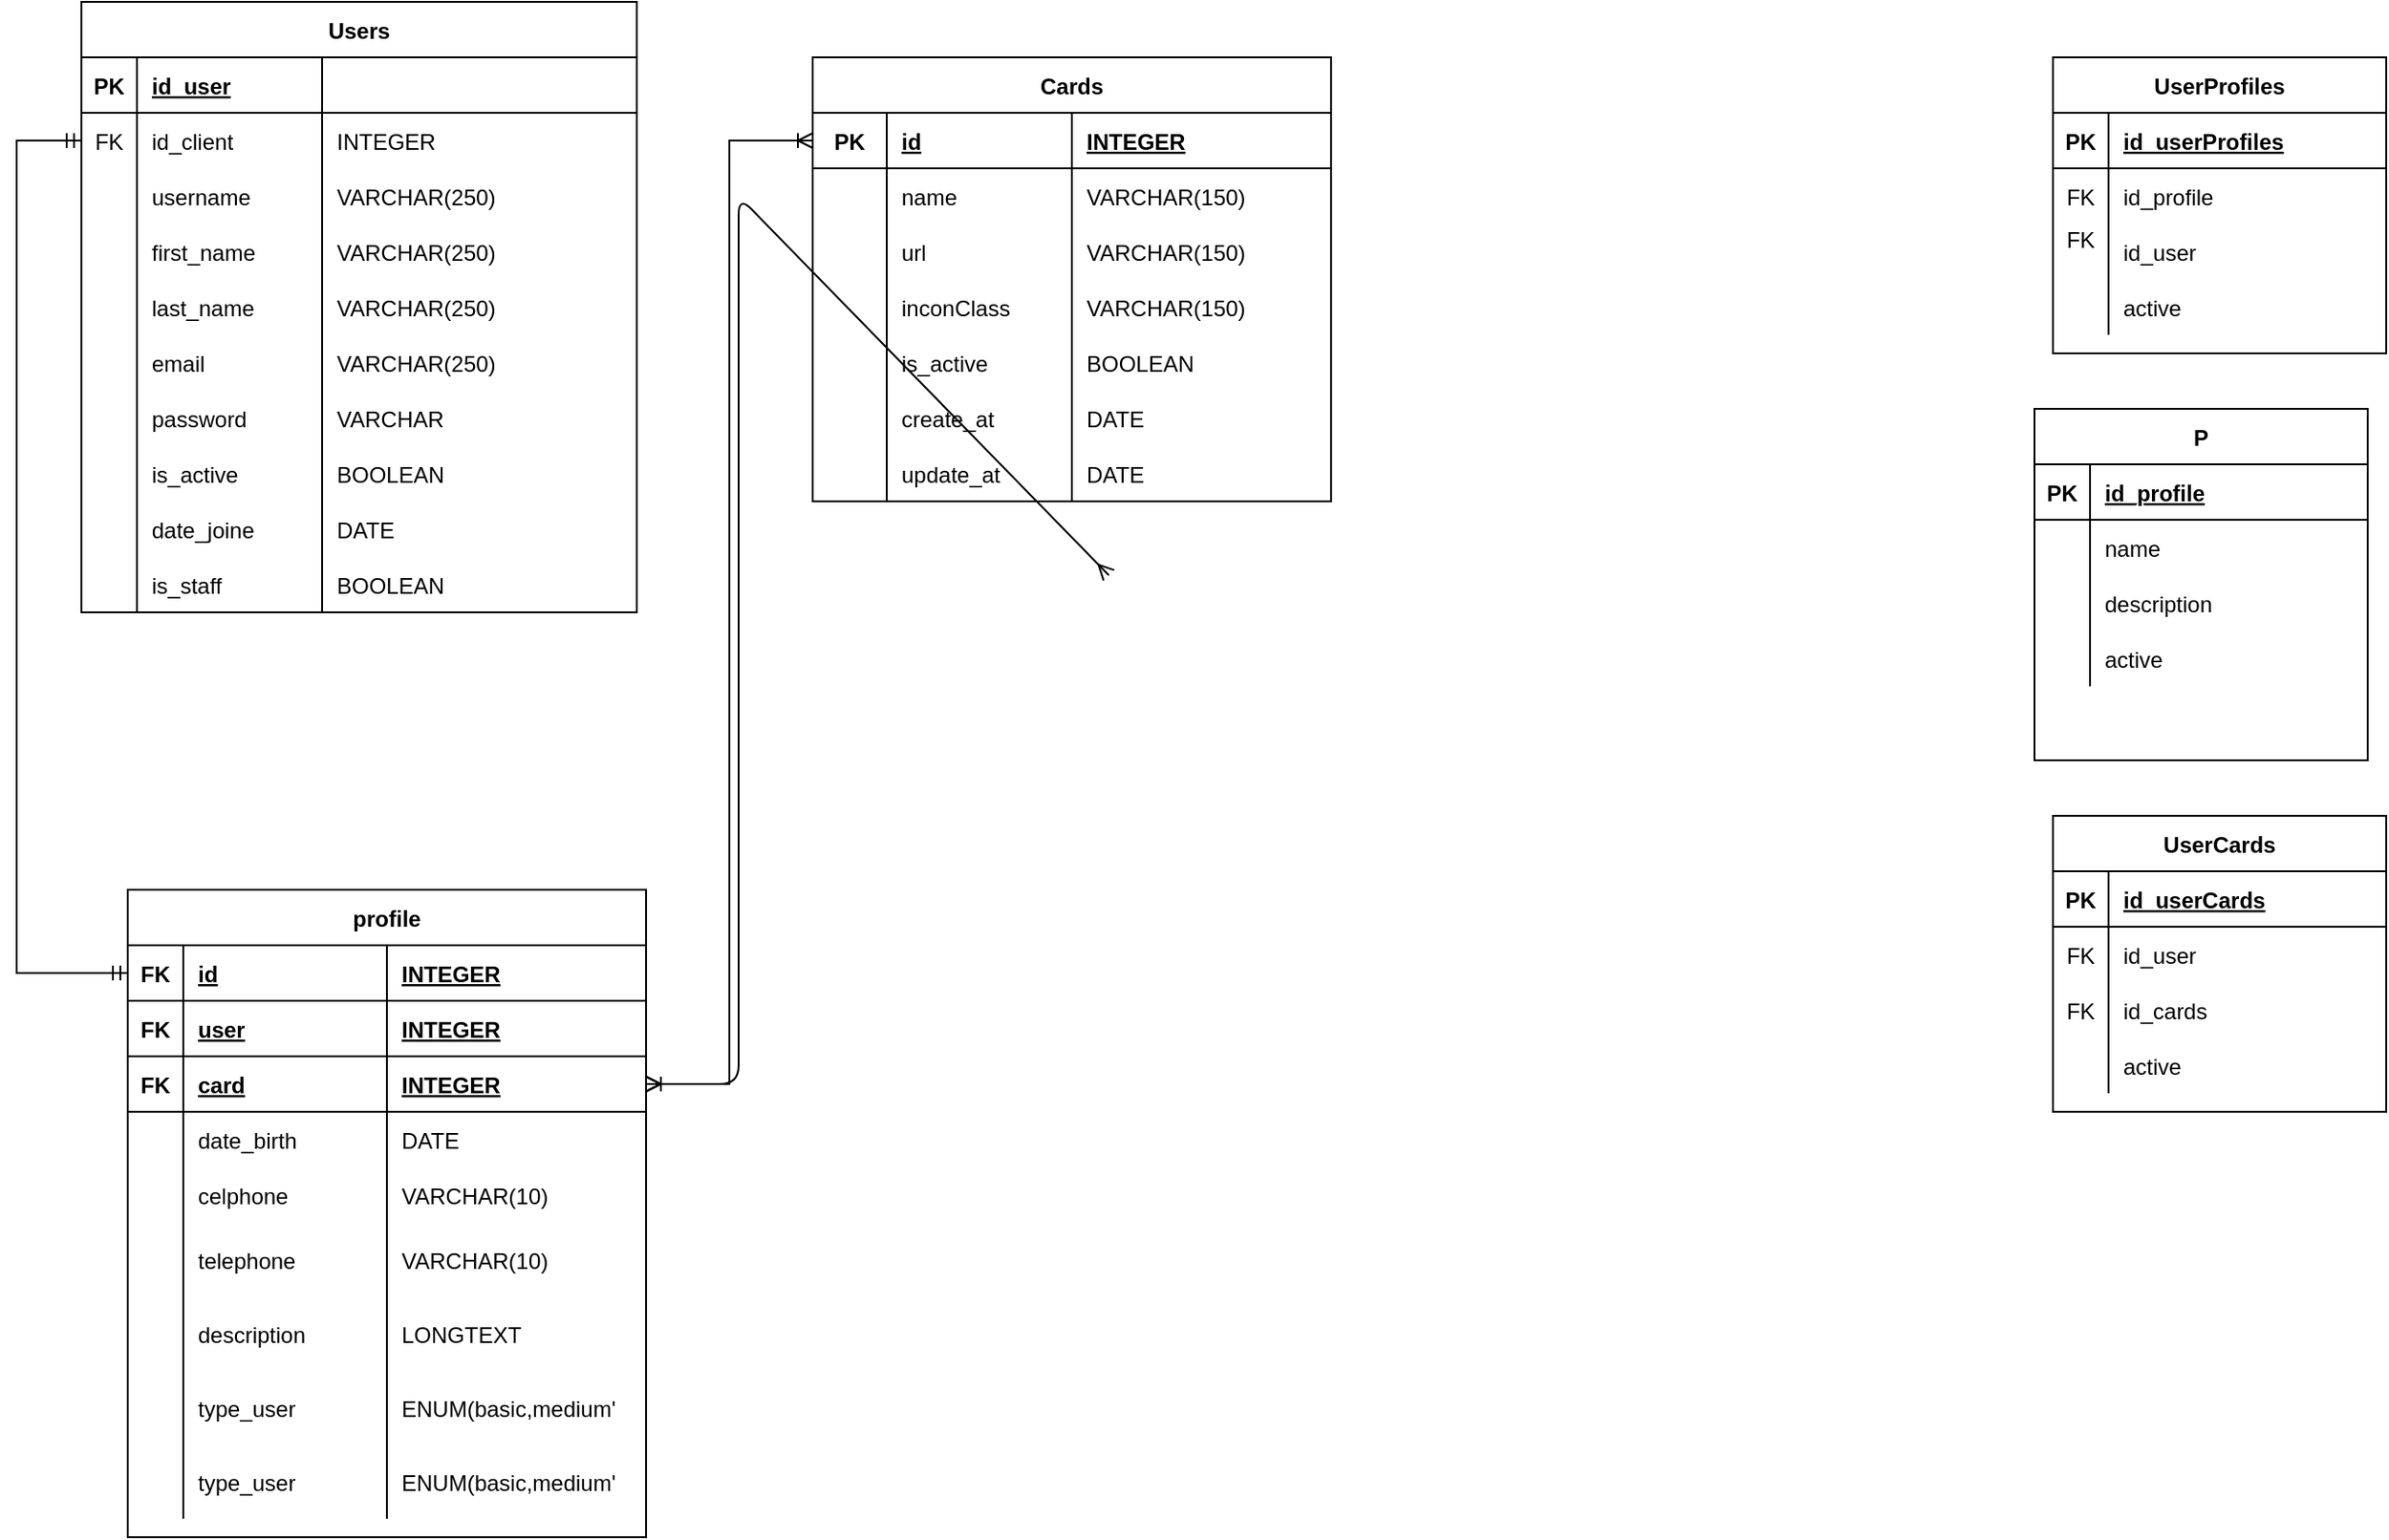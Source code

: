 <mxfile version="13.10.1" type="github">
  <diagram id="R2lEEEUBdFMjLlhIrx00" name="Page-1">
    <mxGraphModel dx="901" dy="584" grid="1" gridSize="10" guides="1" tooltips="1" connect="1" arrows="1" fold="1" page="1" pageScale="1" pageWidth="850" pageHeight="1100" math="0" shadow="0" extFonts="Permanent Marker^https://fonts.googleapis.com/css?family=Permanent+Marker">
      <root>
        <mxCell id="0" />
        <mxCell id="1" parent="0" />
        <mxCell id="mPvO8-B9MYTrUr54jOlE-1" value="Users" style="shape=table;startSize=30;container=1;collapsible=1;childLayout=tableLayout;fixedRows=1;rowLines=0;fontStyle=1;align=center;resizeLast=1;" parent="1" vertex="1">
          <mxGeometry x="105" y="80" width="300" height="330" as="geometry" />
        </mxCell>
        <mxCell id="mPvO8-B9MYTrUr54jOlE-2" value="" style="shape=partialRectangle;collapsible=0;dropTarget=0;pointerEvents=0;fillColor=none;top=0;left=0;bottom=1;right=0;points=[[0,0.5],[1,0.5]];portConstraint=eastwest;" parent="mPvO8-B9MYTrUr54jOlE-1" vertex="1">
          <mxGeometry y="30" width="300" height="30" as="geometry" />
        </mxCell>
        <mxCell id="mPvO8-B9MYTrUr54jOlE-3" value="PK" style="shape=partialRectangle;connectable=0;fillColor=none;top=0;left=0;bottom=0;right=0;fontStyle=1;overflow=hidden;" parent="mPvO8-B9MYTrUr54jOlE-2" vertex="1">
          <mxGeometry width="30" height="30" as="geometry" />
        </mxCell>
        <mxCell id="mPvO8-B9MYTrUr54jOlE-4" value="id_user" style="shape=partialRectangle;connectable=0;fillColor=none;top=0;left=0;bottom=0;right=0;align=left;spacingLeft=6;fontStyle=5;overflow=hidden;" parent="mPvO8-B9MYTrUr54jOlE-2" vertex="1">
          <mxGeometry x="30" width="100" height="30" as="geometry" />
        </mxCell>
        <mxCell id="VQfbgfH-gFWHh1KLiUKn-1" style="shape=partialRectangle;connectable=0;fillColor=none;top=0;left=0;bottom=0;right=0;align=left;spacingLeft=6;fontStyle=5;overflow=hidden;" vertex="1" parent="mPvO8-B9MYTrUr54jOlE-2">
          <mxGeometry x="130" width="170" height="30" as="geometry" />
        </mxCell>
        <mxCell id="mPvO8-B9MYTrUr54jOlE-11" value="" style="shape=partialRectangle;collapsible=0;dropTarget=0;pointerEvents=0;fillColor=none;top=0;left=0;bottom=0;right=0;points=[[0,0.5],[1,0.5]];portConstraint=eastwest;" parent="mPvO8-B9MYTrUr54jOlE-1" vertex="1">
          <mxGeometry y="60" width="300" height="30" as="geometry" />
        </mxCell>
        <mxCell id="mPvO8-B9MYTrUr54jOlE-12" value="FK" style="shape=partialRectangle;connectable=0;fillColor=none;top=0;left=0;bottom=0;right=0;editable=1;overflow=hidden;" parent="mPvO8-B9MYTrUr54jOlE-11" vertex="1">
          <mxGeometry width="30" height="30" as="geometry" />
        </mxCell>
        <mxCell id="mPvO8-B9MYTrUr54jOlE-13" value="id_client" style="shape=partialRectangle;connectable=0;fillColor=none;top=0;left=0;bottom=0;right=0;align=left;spacingLeft=6;overflow=hidden;" parent="mPvO8-B9MYTrUr54jOlE-11" vertex="1">
          <mxGeometry x="30" width="100" height="30" as="geometry" />
        </mxCell>
        <mxCell id="VQfbgfH-gFWHh1KLiUKn-2" value="INTEGER" style="shape=partialRectangle;connectable=0;fillColor=none;top=0;left=0;bottom=0;right=0;align=left;spacingLeft=6;overflow=hidden;" vertex="1" parent="mPvO8-B9MYTrUr54jOlE-11">
          <mxGeometry x="130" width="170" height="30" as="geometry" />
        </mxCell>
        <mxCell id="mPvO8-B9MYTrUr54jOlE-5" value="" style="shape=partialRectangle;collapsible=0;dropTarget=0;pointerEvents=0;fillColor=none;top=0;left=0;bottom=0;right=0;points=[[0,0.5],[1,0.5]];portConstraint=eastwest;" parent="mPvO8-B9MYTrUr54jOlE-1" vertex="1">
          <mxGeometry y="90" width="300" height="30" as="geometry" />
        </mxCell>
        <mxCell id="mPvO8-B9MYTrUr54jOlE-6" value="" style="shape=partialRectangle;connectable=0;fillColor=none;top=0;left=0;bottom=0;right=0;editable=1;overflow=hidden;" parent="mPvO8-B9MYTrUr54jOlE-5" vertex="1">
          <mxGeometry width="30" height="30" as="geometry" />
        </mxCell>
        <mxCell id="mPvO8-B9MYTrUr54jOlE-7" value="username" style="shape=partialRectangle;connectable=0;fillColor=none;top=0;left=0;bottom=0;right=0;align=left;spacingLeft=6;overflow=hidden;" parent="mPvO8-B9MYTrUr54jOlE-5" vertex="1">
          <mxGeometry x="30" width="100" height="30" as="geometry" />
        </mxCell>
        <mxCell id="VQfbgfH-gFWHh1KLiUKn-3" value="VARCHAR(250)" style="shape=partialRectangle;connectable=0;fillColor=none;top=0;left=0;bottom=0;right=0;align=left;spacingLeft=6;overflow=hidden;" vertex="1" parent="mPvO8-B9MYTrUr54jOlE-5">
          <mxGeometry x="130" width="170" height="30" as="geometry" />
        </mxCell>
        <mxCell id="mPvO8-B9MYTrUr54jOlE-31" value="" style="shape=partialRectangle;collapsible=0;dropTarget=0;pointerEvents=0;fillColor=none;top=0;left=0;bottom=0;right=0;points=[[0,0.5],[1,0.5]];portConstraint=eastwest;" parent="mPvO8-B9MYTrUr54jOlE-1" vertex="1">
          <mxGeometry y="120" width="300" height="30" as="geometry" />
        </mxCell>
        <mxCell id="mPvO8-B9MYTrUr54jOlE-32" value="" style="shape=partialRectangle;connectable=0;fillColor=none;top=0;left=0;bottom=0;right=0;editable=1;overflow=hidden;" parent="mPvO8-B9MYTrUr54jOlE-31" vertex="1">
          <mxGeometry width="30" height="30" as="geometry" />
        </mxCell>
        <mxCell id="mPvO8-B9MYTrUr54jOlE-33" value="first_name" style="shape=partialRectangle;connectable=0;fillColor=none;top=0;left=0;bottom=0;right=0;align=left;spacingLeft=6;overflow=hidden;" parent="mPvO8-B9MYTrUr54jOlE-31" vertex="1">
          <mxGeometry x="30" width="100" height="30" as="geometry" />
        </mxCell>
        <mxCell id="VQfbgfH-gFWHh1KLiUKn-4" value="VARCHAR(250)" style="shape=partialRectangle;connectable=0;fillColor=none;top=0;left=0;bottom=0;right=0;align=left;spacingLeft=6;overflow=hidden;" vertex="1" parent="mPvO8-B9MYTrUr54jOlE-31">
          <mxGeometry x="130" width="170" height="30" as="geometry" />
        </mxCell>
        <mxCell id="mPvO8-B9MYTrUr54jOlE-34" value="" style="shape=partialRectangle;collapsible=0;dropTarget=0;pointerEvents=0;fillColor=none;top=0;left=0;bottom=0;right=0;points=[[0,0.5],[1,0.5]];portConstraint=eastwest;" parent="mPvO8-B9MYTrUr54jOlE-1" vertex="1">
          <mxGeometry y="150" width="300" height="30" as="geometry" />
        </mxCell>
        <mxCell id="mPvO8-B9MYTrUr54jOlE-35" value="" style="shape=partialRectangle;connectable=0;fillColor=none;top=0;left=0;bottom=0;right=0;editable=1;overflow=hidden;" parent="mPvO8-B9MYTrUr54jOlE-34" vertex="1">
          <mxGeometry width="30" height="30" as="geometry" />
        </mxCell>
        <mxCell id="mPvO8-B9MYTrUr54jOlE-36" value="last_name" style="shape=partialRectangle;connectable=0;fillColor=none;top=0;left=0;bottom=0;right=0;align=left;spacingLeft=6;overflow=hidden;" parent="mPvO8-B9MYTrUr54jOlE-34" vertex="1">
          <mxGeometry x="30" width="100" height="30" as="geometry" />
        </mxCell>
        <mxCell id="VQfbgfH-gFWHh1KLiUKn-5" value="VARCHAR(250)" style="shape=partialRectangle;connectable=0;fillColor=none;top=0;left=0;bottom=0;right=0;align=left;spacingLeft=6;overflow=hidden;" vertex="1" parent="mPvO8-B9MYTrUr54jOlE-34">
          <mxGeometry x="130" width="170" height="30" as="geometry" />
        </mxCell>
        <mxCell id="mPvO8-B9MYTrUr54jOlE-46" value="" style="shape=partialRectangle;collapsible=0;dropTarget=0;pointerEvents=0;fillColor=none;top=0;left=0;bottom=0;right=0;points=[[0,0.5],[1,0.5]];portConstraint=eastwest;" parent="mPvO8-B9MYTrUr54jOlE-1" vertex="1">
          <mxGeometry y="180" width="300" height="30" as="geometry" />
        </mxCell>
        <mxCell id="mPvO8-B9MYTrUr54jOlE-47" value="" style="shape=partialRectangle;connectable=0;fillColor=none;top=0;left=0;bottom=0;right=0;editable=1;overflow=hidden;" parent="mPvO8-B9MYTrUr54jOlE-46" vertex="1">
          <mxGeometry width="30" height="30" as="geometry" />
        </mxCell>
        <mxCell id="mPvO8-B9MYTrUr54jOlE-48" value="email" style="shape=partialRectangle;connectable=0;fillColor=none;top=0;left=0;bottom=0;right=0;align=left;spacingLeft=6;overflow=hidden;" parent="mPvO8-B9MYTrUr54jOlE-46" vertex="1">
          <mxGeometry x="30" width="100" height="30" as="geometry" />
        </mxCell>
        <mxCell id="VQfbgfH-gFWHh1KLiUKn-6" value="VARCHAR(250)" style="shape=partialRectangle;connectable=0;fillColor=none;top=0;left=0;bottom=0;right=0;align=left;spacingLeft=6;overflow=hidden;" vertex="1" parent="mPvO8-B9MYTrUr54jOlE-46">
          <mxGeometry x="130" width="170" height="30" as="geometry" />
        </mxCell>
        <mxCell id="mPvO8-B9MYTrUr54jOlE-8" value="" style="shape=partialRectangle;collapsible=0;dropTarget=0;pointerEvents=0;fillColor=none;top=0;left=0;bottom=0;right=0;points=[[0,0.5],[1,0.5]];portConstraint=eastwest;" parent="mPvO8-B9MYTrUr54jOlE-1" vertex="1">
          <mxGeometry y="210" width="300" height="30" as="geometry" />
        </mxCell>
        <mxCell id="mPvO8-B9MYTrUr54jOlE-9" value="" style="shape=partialRectangle;connectable=0;fillColor=none;top=0;left=0;bottom=0;right=0;editable=1;overflow=hidden;" parent="mPvO8-B9MYTrUr54jOlE-8" vertex="1">
          <mxGeometry width="30" height="30" as="geometry" />
        </mxCell>
        <mxCell id="mPvO8-B9MYTrUr54jOlE-10" value="password" style="shape=partialRectangle;connectable=0;fillColor=none;top=0;left=0;bottom=0;right=0;align=left;spacingLeft=6;overflow=hidden;" parent="mPvO8-B9MYTrUr54jOlE-8" vertex="1">
          <mxGeometry x="30" width="100" height="30" as="geometry" />
        </mxCell>
        <mxCell id="VQfbgfH-gFWHh1KLiUKn-7" value="VARCHAR" style="shape=partialRectangle;connectable=0;fillColor=none;top=0;left=0;bottom=0;right=0;align=left;spacingLeft=6;overflow=hidden;" vertex="1" parent="mPvO8-B9MYTrUr54jOlE-8">
          <mxGeometry x="130" width="170" height="30" as="geometry" />
        </mxCell>
        <mxCell id="mPvO8-B9MYTrUr54jOlE-52" value="" style="shape=partialRectangle;collapsible=0;dropTarget=0;pointerEvents=0;fillColor=none;top=0;left=0;bottom=0;right=0;points=[[0,0.5],[1,0.5]];portConstraint=eastwest;" parent="mPvO8-B9MYTrUr54jOlE-1" vertex="1">
          <mxGeometry y="240" width="300" height="30" as="geometry" />
        </mxCell>
        <mxCell id="mPvO8-B9MYTrUr54jOlE-53" value="" style="shape=partialRectangle;connectable=0;fillColor=none;top=0;left=0;bottom=0;right=0;editable=1;overflow=hidden;" parent="mPvO8-B9MYTrUr54jOlE-52" vertex="1">
          <mxGeometry width="30" height="30" as="geometry" />
        </mxCell>
        <mxCell id="mPvO8-B9MYTrUr54jOlE-54" value="is_active" style="shape=partialRectangle;connectable=0;fillColor=none;top=0;left=0;bottom=0;right=0;align=left;spacingLeft=6;overflow=hidden;" parent="mPvO8-B9MYTrUr54jOlE-52" vertex="1">
          <mxGeometry x="30" width="100" height="30" as="geometry" />
        </mxCell>
        <mxCell id="VQfbgfH-gFWHh1KLiUKn-8" value="BOOLEAN" style="shape=partialRectangle;connectable=0;fillColor=none;top=0;left=0;bottom=0;right=0;align=left;spacingLeft=6;overflow=hidden;" vertex="1" parent="mPvO8-B9MYTrUr54jOlE-52">
          <mxGeometry x="130" width="170" height="30" as="geometry" />
        </mxCell>
        <mxCell id="VQfbgfH-gFWHh1KLiUKn-76" style="shape=partialRectangle;collapsible=0;dropTarget=0;pointerEvents=0;fillColor=none;top=0;left=0;bottom=0;right=0;points=[[0,0.5],[1,0.5]];portConstraint=eastwest;" vertex="1" parent="mPvO8-B9MYTrUr54jOlE-1">
          <mxGeometry y="270" width="300" height="30" as="geometry" />
        </mxCell>
        <mxCell id="VQfbgfH-gFWHh1KLiUKn-77" style="shape=partialRectangle;connectable=0;fillColor=none;top=0;left=0;bottom=0;right=0;editable=1;overflow=hidden;" vertex="1" parent="VQfbgfH-gFWHh1KLiUKn-76">
          <mxGeometry width="30" height="30" as="geometry" />
        </mxCell>
        <mxCell id="VQfbgfH-gFWHh1KLiUKn-78" value="date_joine" style="shape=partialRectangle;connectable=0;fillColor=none;top=0;left=0;bottom=0;right=0;align=left;spacingLeft=6;overflow=hidden;" vertex="1" parent="VQfbgfH-gFWHh1KLiUKn-76">
          <mxGeometry x="30" width="100" height="30" as="geometry" />
        </mxCell>
        <mxCell id="VQfbgfH-gFWHh1KLiUKn-79" value="DATE" style="shape=partialRectangle;connectable=0;fillColor=none;top=0;left=0;bottom=0;right=0;align=left;spacingLeft=6;overflow=hidden;" vertex="1" parent="VQfbgfH-gFWHh1KLiUKn-76">
          <mxGeometry x="130" width="170" height="30" as="geometry" />
        </mxCell>
        <mxCell id="VQfbgfH-gFWHh1KLiUKn-72" style="shape=partialRectangle;collapsible=0;dropTarget=0;pointerEvents=0;fillColor=none;top=0;left=0;bottom=0;right=0;points=[[0,0.5],[1,0.5]];portConstraint=eastwest;" vertex="1" parent="mPvO8-B9MYTrUr54jOlE-1">
          <mxGeometry y="300" width="300" height="30" as="geometry" />
        </mxCell>
        <mxCell id="VQfbgfH-gFWHh1KLiUKn-73" style="shape=partialRectangle;connectable=0;fillColor=none;top=0;left=0;bottom=0;right=0;editable=1;overflow=hidden;" vertex="1" parent="VQfbgfH-gFWHh1KLiUKn-72">
          <mxGeometry width="30" height="30" as="geometry" />
        </mxCell>
        <mxCell id="VQfbgfH-gFWHh1KLiUKn-74" value="is_staff" style="shape=partialRectangle;connectable=0;fillColor=none;top=0;left=0;bottom=0;right=0;align=left;spacingLeft=6;overflow=hidden;" vertex="1" parent="VQfbgfH-gFWHh1KLiUKn-72">
          <mxGeometry x="30" width="100" height="30" as="geometry" />
        </mxCell>
        <mxCell id="VQfbgfH-gFWHh1KLiUKn-75" value="BOOLEAN" style="shape=partialRectangle;connectable=0;fillColor=none;top=0;left=0;bottom=0;right=0;align=left;spacingLeft=6;overflow=hidden;" vertex="1" parent="VQfbgfH-gFWHh1KLiUKn-72">
          <mxGeometry x="130" width="170" height="30" as="geometry" />
        </mxCell>
        <mxCell id="mPvO8-B9MYTrUr54jOlE-14" value="P" style="shape=table;startSize=30;container=1;collapsible=1;childLayout=tableLayout;fixedRows=1;rowLines=0;fontStyle=1;align=center;resizeLast=1;" parent="1" vertex="1">
          <mxGeometry x="1160" y="300" width="180" height="190" as="geometry" />
        </mxCell>
        <mxCell id="mPvO8-B9MYTrUr54jOlE-15" value="" style="shape=partialRectangle;collapsible=0;dropTarget=0;pointerEvents=0;fillColor=none;top=0;left=0;bottom=1;right=0;points=[[0,0.5],[1,0.5]];portConstraint=eastwest;" parent="mPvO8-B9MYTrUr54jOlE-14" vertex="1">
          <mxGeometry y="30" width="180" height="30" as="geometry" />
        </mxCell>
        <mxCell id="mPvO8-B9MYTrUr54jOlE-16" value="PK" style="shape=partialRectangle;connectable=0;fillColor=none;top=0;left=0;bottom=0;right=0;fontStyle=1;overflow=hidden;" parent="mPvO8-B9MYTrUr54jOlE-15" vertex="1">
          <mxGeometry width="30" height="30" as="geometry" />
        </mxCell>
        <mxCell id="mPvO8-B9MYTrUr54jOlE-17" value="id_profile" style="shape=partialRectangle;connectable=0;fillColor=none;top=0;left=0;bottom=0;right=0;align=left;spacingLeft=6;fontStyle=5;overflow=hidden;" parent="mPvO8-B9MYTrUr54jOlE-15" vertex="1">
          <mxGeometry x="30" width="150" height="30" as="geometry" />
        </mxCell>
        <mxCell id="mPvO8-B9MYTrUr54jOlE-18" value="" style="shape=partialRectangle;collapsible=0;dropTarget=0;pointerEvents=0;fillColor=none;top=0;left=0;bottom=0;right=0;points=[[0,0.5],[1,0.5]];portConstraint=eastwest;" parent="mPvO8-B9MYTrUr54jOlE-14" vertex="1">
          <mxGeometry y="60" width="180" height="30" as="geometry" />
        </mxCell>
        <mxCell id="mPvO8-B9MYTrUr54jOlE-19" value="" style="shape=partialRectangle;connectable=0;fillColor=none;top=0;left=0;bottom=0;right=0;editable=1;overflow=hidden;" parent="mPvO8-B9MYTrUr54jOlE-18" vertex="1">
          <mxGeometry width="30" height="30" as="geometry" />
        </mxCell>
        <mxCell id="mPvO8-B9MYTrUr54jOlE-20" value="name" style="shape=partialRectangle;connectable=0;fillColor=none;top=0;left=0;bottom=0;right=0;align=left;spacingLeft=6;overflow=hidden;" parent="mPvO8-B9MYTrUr54jOlE-18" vertex="1">
          <mxGeometry x="30" width="150" height="30" as="geometry" />
        </mxCell>
        <mxCell id="mPvO8-B9MYTrUr54jOlE-21" value="" style="shape=partialRectangle;collapsible=0;dropTarget=0;pointerEvents=0;fillColor=none;top=0;left=0;bottom=0;right=0;points=[[0,0.5],[1,0.5]];portConstraint=eastwest;" parent="mPvO8-B9MYTrUr54jOlE-14" vertex="1">
          <mxGeometry y="90" width="180" height="30" as="geometry" />
        </mxCell>
        <mxCell id="mPvO8-B9MYTrUr54jOlE-22" value="" style="shape=partialRectangle;connectable=0;fillColor=none;top=0;left=0;bottom=0;right=0;editable=1;overflow=hidden;" parent="mPvO8-B9MYTrUr54jOlE-21" vertex="1">
          <mxGeometry width="30" height="30" as="geometry" />
        </mxCell>
        <mxCell id="mPvO8-B9MYTrUr54jOlE-23" value="description" style="shape=partialRectangle;connectable=0;fillColor=none;top=0;left=0;bottom=0;right=0;align=left;spacingLeft=6;overflow=hidden;" parent="mPvO8-B9MYTrUr54jOlE-21" vertex="1">
          <mxGeometry x="30" width="150" height="30" as="geometry" />
        </mxCell>
        <mxCell id="mPvO8-B9MYTrUr54jOlE-24" value="" style="shape=partialRectangle;collapsible=0;dropTarget=0;pointerEvents=0;fillColor=none;top=0;left=0;bottom=0;right=0;points=[[0,0.5],[1,0.5]];portConstraint=eastwest;" parent="mPvO8-B9MYTrUr54jOlE-14" vertex="1">
          <mxGeometry y="120" width="180" height="30" as="geometry" />
        </mxCell>
        <mxCell id="mPvO8-B9MYTrUr54jOlE-25" value="" style="shape=partialRectangle;connectable=0;fillColor=none;top=0;left=0;bottom=0;right=0;editable=1;overflow=hidden;" parent="mPvO8-B9MYTrUr54jOlE-24" vertex="1">
          <mxGeometry width="30" height="30" as="geometry" />
        </mxCell>
        <mxCell id="mPvO8-B9MYTrUr54jOlE-26" value="active" style="shape=partialRectangle;connectable=0;fillColor=none;top=0;left=0;bottom=0;right=0;align=left;spacingLeft=6;overflow=hidden;" parent="mPvO8-B9MYTrUr54jOlE-24" vertex="1">
          <mxGeometry x="30" width="150" height="30" as="geometry" />
        </mxCell>
        <mxCell id="mPvO8-B9MYTrUr54jOlE-57" style="edgeStyle=orthogonalEdgeStyle;rounded=0;orthogonalLoop=1;jettySize=auto;html=1;exitX=0;exitY=0.5;exitDx=0;exitDy=0;entryX=0;entryY=0.5;entryDx=0;entryDy=0;startArrow=ERmandOne;startFill=0;endArrow=ERmandOne;endFill=0;" parent="1" source="mPvO8-B9MYTrUr54jOlE-11" target="mPvO8-B9MYTrUr54jOlE-28" edge="1">
          <mxGeometry relative="1" as="geometry">
            <Array as="points">
              <mxPoint x="70" y="155" />
              <mxPoint x="70" y="605" />
            </Array>
          </mxGeometry>
        </mxCell>
        <mxCell id="mPvO8-B9MYTrUr54jOlE-58" value="UserProfiles" style="shape=table;startSize=30;container=1;collapsible=1;childLayout=tableLayout;fixedRows=1;rowLines=0;fontStyle=1;align=center;resizeLast=1;" parent="1" vertex="1">
          <mxGeometry x="1170" y="110" width="180" height="160" as="geometry" />
        </mxCell>
        <mxCell id="mPvO8-B9MYTrUr54jOlE-59" value="" style="shape=partialRectangle;collapsible=0;dropTarget=0;pointerEvents=0;fillColor=none;top=0;left=0;bottom=1;right=0;points=[[0,0.5],[1,0.5]];portConstraint=eastwest;" parent="mPvO8-B9MYTrUr54jOlE-58" vertex="1">
          <mxGeometry y="30" width="180" height="30" as="geometry" />
        </mxCell>
        <mxCell id="mPvO8-B9MYTrUr54jOlE-60" value="PK" style="shape=partialRectangle;connectable=0;fillColor=none;top=0;left=0;bottom=0;right=0;fontStyle=1;overflow=hidden;" parent="mPvO8-B9MYTrUr54jOlE-59" vertex="1">
          <mxGeometry width="30" height="30" as="geometry" />
        </mxCell>
        <mxCell id="mPvO8-B9MYTrUr54jOlE-61" value="id_userProfiles" style="shape=partialRectangle;connectable=0;fillColor=none;top=0;left=0;bottom=0;right=0;align=left;spacingLeft=6;fontStyle=5;overflow=hidden;" parent="mPvO8-B9MYTrUr54jOlE-59" vertex="1">
          <mxGeometry x="30" width="150" height="30" as="geometry" />
        </mxCell>
        <mxCell id="mPvO8-B9MYTrUr54jOlE-62" value="" style="shape=partialRectangle;collapsible=0;dropTarget=0;pointerEvents=0;fillColor=none;top=0;left=0;bottom=0;right=0;points=[[0,0.5],[1,0.5]];portConstraint=eastwest;" parent="mPvO8-B9MYTrUr54jOlE-58" vertex="1">
          <mxGeometry y="60" width="180" height="30" as="geometry" />
        </mxCell>
        <mxCell id="mPvO8-B9MYTrUr54jOlE-63" value="FK" style="shape=partialRectangle;connectable=0;fillColor=none;top=0;left=0;bottom=0;right=0;editable=1;overflow=hidden;" parent="mPvO8-B9MYTrUr54jOlE-62" vertex="1">
          <mxGeometry width="30" height="30" as="geometry" />
        </mxCell>
        <mxCell id="mPvO8-B9MYTrUr54jOlE-64" value="id_profile" style="shape=partialRectangle;connectable=0;fillColor=none;top=0;left=0;bottom=0;right=0;align=left;spacingLeft=6;overflow=hidden;" parent="mPvO8-B9MYTrUr54jOlE-62" vertex="1">
          <mxGeometry x="30" width="150" height="30" as="geometry" />
        </mxCell>
        <mxCell id="mPvO8-B9MYTrUr54jOlE-65" value="" style="shape=partialRectangle;collapsible=0;dropTarget=0;pointerEvents=0;fillColor=none;top=0;left=0;bottom=0;right=0;points=[[0,0.5],[1,0.5]];portConstraint=eastwest;" parent="mPvO8-B9MYTrUr54jOlE-58" vertex="1">
          <mxGeometry y="90" width="180" height="30" as="geometry" />
        </mxCell>
        <mxCell id="mPvO8-B9MYTrUr54jOlE-66" value="FK&#xa;" style="shape=partialRectangle;connectable=0;fillColor=none;top=0;left=0;bottom=0;right=0;editable=1;overflow=hidden;" parent="mPvO8-B9MYTrUr54jOlE-65" vertex="1">
          <mxGeometry width="30" height="30" as="geometry" />
        </mxCell>
        <mxCell id="mPvO8-B9MYTrUr54jOlE-67" value="id_user" style="shape=partialRectangle;connectable=0;fillColor=none;top=0;left=0;bottom=0;right=0;align=left;spacingLeft=6;overflow=hidden;" parent="mPvO8-B9MYTrUr54jOlE-65" vertex="1">
          <mxGeometry x="30" width="150" height="30" as="geometry" />
        </mxCell>
        <mxCell id="mPvO8-B9MYTrUr54jOlE-68" value="" style="shape=partialRectangle;collapsible=0;dropTarget=0;pointerEvents=0;fillColor=none;top=0;left=0;bottom=0;right=0;points=[[0,0.5],[1,0.5]];portConstraint=eastwest;" parent="mPvO8-B9MYTrUr54jOlE-58" vertex="1">
          <mxGeometry y="120" width="180" height="30" as="geometry" />
        </mxCell>
        <mxCell id="mPvO8-B9MYTrUr54jOlE-69" value="" style="shape=partialRectangle;connectable=0;fillColor=none;top=0;left=0;bottom=0;right=0;editable=1;overflow=hidden;" parent="mPvO8-B9MYTrUr54jOlE-68" vertex="1">
          <mxGeometry width="30" height="30" as="geometry" />
        </mxCell>
        <mxCell id="mPvO8-B9MYTrUr54jOlE-70" value="active" style="shape=partialRectangle;connectable=0;fillColor=none;top=0;left=0;bottom=0;right=0;align=left;spacingLeft=6;overflow=hidden;" parent="mPvO8-B9MYTrUr54jOlE-68" vertex="1">
          <mxGeometry x="30" width="150" height="30" as="geometry" />
        </mxCell>
        <mxCell id="mPvO8-B9MYTrUr54jOlE-27" value="profile" style="shape=table;startSize=30;container=1;collapsible=1;childLayout=tableLayout;fixedRows=1;rowLines=0;fontStyle=1;align=center;resizeLast=1;" parent="1" vertex="1">
          <mxGeometry x="130" y="560" width="280" height="350" as="geometry" />
        </mxCell>
        <mxCell id="mPvO8-B9MYTrUr54jOlE-28" value="" style="shape=partialRectangle;collapsible=0;dropTarget=0;pointerEvents=0;fillColor=none;top=0;left=0;bottom=1;right=0;points=[[0,0.5],[1,0.5]];portConstraint=eastwest;" parent="mPvO8-B9MYTrUr54jOlE-27" vertex="1">
          <mxGeometry y="30" width="280" height="30" as="geometry" />
        </mxCell>
        <mxCell id="mPvO8-B9MYTrUr54jOlE-29" value="FK" style="shape=partialRectangle;connectable=0;fillColor=none;top=0;left=0;bottom=0;right=0;fontStyle=1;overflow=hidden;" parent="mPvO8-B9MYTrUr54jOlE-28" vertex="1">
          <mxGeometry width="30" height="30" as="geometry" />
        </mxCell>
        <mxCell id="mPvO8-B9MYTrUr54jOlE-30" value="id" style="shape=partialRectangle;connectable=0;fillColor=none;top=0;left=0;bottom=0;right=0;align=left;spacingLeft=6;fontStyle=5;overflow=hidden;" parent="mPvO8-B9MYTrUr54jOlE-28" vertex="1">
          <mxGeometry x="30" width="110" height="30" as="geometry" />
        </mxCell>
        <mxCell id="VQfbgfH-gFWHh1KLiUKn-15" value="INTEGER" style="shape=partialRectangle;connectable=0;fillColor=none;top=0;left=0;bottom=0;right=0;align=left;spacingLeft=6;fontStyle=5;overflow=hidden;" vertex="1" parent="mPvO8-B9MYTrUr54jOlE-28">
          <mxGeometry x="140" width="140" height="30" as="geometry" />
        </mxCell>
        <mxCell id="VQfbgfH-gFWHh1KLiUKn-23" value="" style="shape=partialRectangle;collapsible=0;dropTarget=0;pointerEvents=0;fillColor=none;top=0;left=0;bottom=1;right=0;points=[[0,0.5],[1,0.5]];portConstraint=eastwest;" vertex="1" parent="mPvO8-B9MYTrUr54jOlE-27">
          <mxGeometry y="60" width="280" height="30" as="geometry" />
        </mxCell>
        <mxCell id="VQfbgfH-gFWHh1KLiUKn-24" value="FK" style="shape=partialRectangle;connectable=0;fillColor=none;top=0;left=0;bottom=0;right=0;fontStyle=1;overflow=hidden;" vertex="1" parent="VQfbgfH-gFWHh1KLiUKn-23">
          <mxGeometry width="30" height="30" as="geometry" />
        </mxCell>
        <mxCell id="VQfbgfH-gFWHh1KLiUKn-25" value="user" style="shape=partialRectangle;connectable=0;fillColor=none;top=0;left=0;bottom=0;right=0;align=left;spacingLeft=6;fontStyle=5;overflow=hidden;" vertex="1" parent="VQfbgfH-gFWHh1KLiUKn-23">
          <mxGeometry x="30" width="110" height="30" as="geometry" />
        </mxCell>
        <mxCell id="VQfbgfH-gFWHh1KLiUKn-26" value="INTEGER" style="shape=partialRectangle;connectable=0;fillColor=none;top=0;left=0;bottom=0;right=0;align=left;spacingLeft=6;fontStyle=5;overflow=hidden;" vertex="1" parent="VQfbgfH-gFWHh1KLiUKn-23">
          <mxGeometry x="140" width="140" height="30" as="geometry" />
        </mxCell>
        <mxCell id="VQfbgfH-gFWHh1KLiUKn-19" value="" style="shape=partialRectangle;collapsible=0;dropTarget=0;pointerEvents=0;fillColor=none;top=0;left=0;bottom=1;right=0;points=[[0,0.5],[1,0.5]];portConstraint=eastwest;" vertex="1" parent="mPvO8-B9MYTrUr54jOlE-27">
          <mxGeometry y="90" width="280" height="30" as="geometry" />
        </mxCell>
        <mxCell id="VQfbgfH-gFWHh1KLiUKn-20" value="FK" style="shape=partialRectangle;connectable=0;fillColor=none;top=0;left=0;bottom=0;right=0;fontStyle=1;overflow=hidden;" vertex="1" parent="VQfbgfH-gFWHh1KLiUKn-19">
          <mxGeometry width="30" height="30" as="geometry" />
        </mxCell>
        <mxCell id="VQfbgfH-gFWHh1KLiUKn-21" value="card" style="shape=partialRectangle;connectable=0;fillColor=none;top=0;left=0;bottom=0;right=0;align=left;spacingLeft=6;fontStyle=5;overflow=hidden;" vertex="1" parent="VQfbgfH-gFWHh1KLiUKn-19">
          <mxGeometry x="30" width="110" height="30" as="geometry" />
        </mxCell>
        <mxCell id="VQfbgfH-gFWHh1KLiUKn-22" value="INTEGER" style="shape=partialRectangle;connectable=0;fillColor=none;top=0;left=0;bottom=0;right=0;align=left;spacingLeft=6;fontStyle=5;overflow=hidden;" vertex="1" parent="VQfbgfH-gFWHh1KLiUKn-19">
          <mxGeometry x="140" width="140" height="30" as="geometry" />
        </mxCell>
        <mxCell id="mPvO8-B9MYTrUr54jOlE-37" value="" style="shape=partialRectangle;collapsible=0;dropTarget=0;pointerEvents=0;fillColor=none;top=0;left=0;bottom=0;right=0;points=[[0,0.5],[1,0.5]];portConstraint=eastwest;" parent="mPvO8-B9MYTrUr54jOlE-27" vertex="1">
          <mxGeometry y="120" width="280" height="30" as="geometry" />
        </mxCell>
        <mxCell id="mPvO8-B9MYTrUr54jOlE-38" value="" style="shape=partialRectangle;connectable=0;fillColor=none;top=0;left=0;bottom=0;right=0;editable=1;overflow=hidden;" parent="mPvO8-B9MYTrUr54jOlE-37" vertex="1">
          <mxGeometry width="30" height="30" as="geometry" />
        </mxCell>
        <mxCell id="mPvO8-B9MYTrUr54jOlE-39" value="date_birth" style="shape=partialRectangle;connectable=0;fillColor=none;top=0;left=0;bottom=0;right=0;align=left;spacingLeft=6;overflow=hidden;" parent="mPvO8-B9MYTrUr54jOlE-37" vertex="1">
          <mxGeometry x="30" width="110" height="30" as="geometry" />
        </mxCell>
        <mxCell id="VQfbgfH-gFWHh1KLiUKn-16" value="DATE" style="shape=partialRectangle;connectable=0;fillColor=none;top=0;left=0;bottom=0;right=0;align=left;spacingLeft=6;overflow=hidden;" vertex="1" parent="mPvO8-B9MYTrUr54jOlE-37">
          <mxGeometry x="140" width="140" height="30" as="geometry" />
        </mxCell>
        <mxCell id="mPvO8-B9MYTrUr54jOlE-40" value="" style="shape=partialRectangle;collapsible=0;dropTarget=0;pointerEvents=0;fillColor=none;top=0;left=0;bottom=0;right=0;points=[[0,0.5],[1,0.5]];portConstraint=eastwest;" parent="mPvO8-B9MYTrUr54jOlE-27" vertex="1">
          <mxGeometry y="150" width="280" height="30" as="geometry" />
        </mxCell>
        <mxCell id="mPvO8-B9MYTrUr54jOlE-41" value="" style="shape=partialRectangle;connectable=0;fillColor=none;top=0;left=0;bottom=0;right=0;editable=1;overflow=hidden;" parent="mPvO8-B9MYTrUr54jOlE-40" vertex="1">
          <mxGeometry width="30" height="30" as="geometry" />
        </mxCell>
        <mxCell id="mPvO8-B9MYTrUr54jOlE-42" value="celphone" style="shape=partialRectangle;connectable=0;fillColor=none;top=0;left=0;bottom=0;right=0;align=left;spacingLeft=6;overflow=hidden;" parent="mPvO8-B9MYTrUr54jOlE-40" vertex="1">
          <mxGeometry x="30" width="110" height="30" as="geometry" />
        </mxCell>
        <mxCell id="VQfbgfH-gFWHh1KLiUKn-17" value="VARCHAR(10)" style="shape=partialRectangle;connectable=0;fillColor=none;top=0;left=0;bottom=0;right=0;align=left;spacingLeft=6;overflow=hidden;" vertex="1" parent="mPvO8-B9MYTrUr54jOlE-40">
          <mxGeometry x="140" width="140" height="30" as="geometry" />
        </mxCell>
        <mxCell id="mPvO8-B9MYTrUr54jOlE-43" value="" style="shape=partialRectangle;collapsible=0;dropTarget=0;pointerEvents=0;fillColor=none;top=0;left=0;bottom=0;right=0;points=[[0,0.5],[1,0.5]];portConstraint=eastwest;" parent="mPvO8-B9MYTrUr54jOlE-27" vertex="1">
          <mxGeometry y="180" width="280" height="40" as="geometry" />
        </mxCell>
        <mxCell id="mPvO8-B9MYTrUr54jOlE-44" value="" style="shape=partialRectangle;connectable=0;fillColor=none;top=0;left=0;bottom=0;right=0;editable=1;overflow=hidden;" parent="mPvO8-B9MYTrUr54jOlE-43" vertex="1">
          <mxGeometry width="30" height="40" as="geometry" />
        </mxCell>
        <mxCell id="mPvO8-B9MYTrUr54jOlE-45" value="telephone" style="shape=partialRectangle;connectable=0;fillColor=none;top=0;left=0;bottom=0;right=0;align=left;spacingLeft=6;overflow=hidden;" parent="mPvO8-B9MYTrUr54jOlE-43" vertex="1">
          <mxGeometry x="30" width="110" height="40" as="geometry" />
        </mxCell>
        <mxCell id="VQfbgfH-gFWHh1KLiUKn-18" value="VARCHAR(10)" style="shape=partialRectangle;connectable=0;fillColor=none;top=0;left=0;bottom=0;right=0;align=left;spacingLeft=6;overflow=hidden;" vertex="1" parent="mPvO8-B9MYTrUr54jOlE-43">
          <mxGeometry x="140" width="140" height="40" as="geometry" />
        </mxCell>
        <mxCell id="VQfbgfH-gFWHh1KLiUKn-95" value="" style="shape=partialRectangle;collapsible=0;dropTarget=0;pointerEvents=0;fillColor=none;top=0;left=0;bottom=0;right=0;points=[[0,0.5],[1,0.5]];portConstraint=eastwest;" vertex="1" parent="mPvO8-B9MYTrUr54jOlE-27">
          <mxGeometry y="220" width="280" height="40" as="geometry" />
        </mxCell>
        <mxCell id="VQfbgfH-gFWHh1KLiUKn-96" value="" style="shape=partialRectangle;connectable=0;fillColor=none;top=0;left=0;bottom=0;right=0;editable=1;overflow=hidden;" vertex="1" parent="VQfbgfH-gFWHh1KLiUKn-95">
          <mxGeometry width="30" height="40" as="geometry" />
        </mxCell>
        <mxCell id="VQfbgfH-gFWHh1KLiUKn-97" value="description" style="shape=partialRectangle;connectable=0;fillColor=none;top=0;left=0;bottom=0;right=0;align=left;spacingLeft=6;overflow=hidden;" vertex="1" parent="VQfbgfH-gFWHh1KLiUKn-95">
          <mxGeometry x="30" width="110" height="40" as="geometry" />
        </mxCell>
        <mxCell id="VQfbgfH-gFWHh1KLiUKn-98" value="LONGTEXT" style="shape=partialRectangle;connectable=0;fillColor=none;top=0;left=0;bottom=0;right=0;align=left;spacingLeft=6;overflow=hidden;" vertex="1" parent="VQfbgfH-gFWHh1KLiUKn-95">
          <mxGeometry x="140" width="140" height="40" as="geometry" />
        </mxCell>
        <mxCell id="VQfbgfH-gFWHh1KLiUKn-99" value="" style="shape=partialRectangle;collapsible=0;dropTarget=0;pointerEvents=0;fillColor=none;top=0;left=0;bottom=0;right=0;points=[[0,0.5],[1,0.5]];portConstraint=eastwest;" vertex="1" parent="mPvO8-B9MYTrUr54jOlE-27">
          <mxGeometry y="260" width="280" height="40" as="geometry" />
        </mxCell>
        <mxCell id="VQfbgfH-gFWHh1KLiUKn-100" value="" style="shape=partialRectangle;connectable=0;fillColor=none;top=0;left=0;bottom=0;right=0;editable=1;overflow=hidden;" vertex="1" parent="VQfbgfH-gFWHh1KLiUKn-99">
          <mxGeometry width="30" height="40" as="geometry" />
        </mxCell>
        <mxCell id="VQfbgfH-gFWHh1KLiUKn-101" value="type_user" style="shape=partialRectangle;connectable=0;fillColor=none;top=0;left=0;bottom=0;right=0;align=left;spacingLeft=6;overflow=hidden;" vertex="1" parent="VQfbgfH-gFWHh1KLiUKn-99">
          <mxGeometry x="30" width="110" height="40" as="geometry" />
        </mxCell>
        <mxCell id="VQfbgfH-gFWHh1KLiUKn-102" value="ENUM(basic,medium&#39;" style="shape=partialRectangle;connectable=0;fillColor=none;top=0;left=0;bottom=0;right=0;align=left;spacingLeft=6;overflow=hidden;" vertex="1" parent="VQfbgfH-gFWHh1KLiUKn-99">
          <mxGeometry x="140" width="140" height="40" as="geometry" />
        </mxCell>
        <mxCell id="VQfbgfH-gFWHh1KLiUKn-103" value="" style="shape=partialRectangle;collapsible=0;dropTarget=0;pointerEvents=0;fillColor=none;top=0;left=0;bottom=0;right=0;points=[[0,0.5],[1,0.5]];portConstraint=eastwest;" vertex="1" parent="mPvO8-B9MYTrUr54jOlE-27">
          <mxGeometry y="300" width="280" height="40" as="geometry" />
        </mxCell>
        <mxCell id="VQfbgfH-gFWHh1KLiUKn-104" value="" style="shape=partialRectangle;connectable=0;fillColor=none;top=0;left=0;bottom=0;right=0;editable=1;overflow=hidden;" vertex="1" parent="VQfbgfH-gFWHh1KLiUKn-103">
          <mxGeometry width="30" height="40" as="geometry" />
        </mxCell>
        <mxCell id="VQfbgfH-gFWHh1KLiUKn-105" value="type_user" style="shape=partialRectangle;connectable=0;fillColor=none;top=0;left=0;bottom=0;right=0;align=left;spacingLeft=6;overflow=hidden;" vertex="1" parent="VQfbgfH-gFWHh1KLiUKn-103">
          <mxGeometry x="30" width="110" height="40" as="geometry" />
        </mxCell>
        <mxCell id="VQfbgfH-gFWHh1KLiUKn-106" value="ENUM(basic,medium&#39;" style="shape=partialRectangle;connectable=0;fillColor=none;top=0;left=0;bottom=0;right=0;align=left;spacingLeft=6;overflow=hidden;" vertex="1" parent="VQfbgfH-gFWHh1KLiUKn-103">
          <mxGeometry x="140" width="140" height="40" as="geometry" />
        </mxCell>
        <mxCell id="mPvO8-B9MYTrUr54jOlE-73" value="Cards" style="shape=table;startSize=30;container=1;collapsible=1;childLayout=tableLayout;fixedRows=1;rowLines=0;fontStyle=1;align=center;resizeLast=1;" parent="1" vertex="1">
          <mxGeometry x="500" y="110" width="280" height="240" as="geometry" />
        </mxCell>
        <mxCell id="mPvO8-B9MYTrUr54jOlE-74" value="" style="shape=partialRectangle;collapsible=0;dropTarget=0;pointerEvents=0;fillColor=none;top=0;left=0;bottom=1;right=0;points=[[0,0.5],[1,0.5]];portConstraint=eastwest;" parent="mPvO8-B9MYTrUr54jOlE-73" vertex="1">
          <mxGeometry y="30" width="280" height="30" as="geometry" />
        </mxCell>
        <mxCell id="mPvO8-B9MYTrUr54jOlE-75" value="PK" style="shape=partialRectangle;connectable=0;fillColor=none;top=0;left=0;bottom=0;right=0;fontStyle=1;overflow=hidden;" parent="mPvO8-B9MYTrUr54jOlE-74" vertex="1">
          <mxGeometry width="40" height="30" as="geometry" />
        </mxCell>
        <mxCell id="mPvO8-B9MYTrUr54jOlE-76" value="id" style="shape=partialRectangle;connectable=0;fillColor=none;top=0;left=0;bottom=0;right=0;align=left;spacingLeft=6;fontStyle=5;overflow=hidden;" parent="mPvO8-B9MYTrUr54jOlE-74" vertex="1">
          <mxGeometry x="40" width="100" height="30" as="geometry" />
        </mxCell>
        <mxCell id="VQfbgfH-gFWHh1KLiUKn-10" value="INTEGER" style="shape=partialRectangle;connectable=0;fillColor=none;top=0;left=0;bottom=0;right=0;align=left;spacingLeft=6;fontStyle=5;overflow=hidden;" vertex="1" parent="mPvO8-B9MYTrUr54jOlE-74">
          <mxGeometry x="140" width="140" height="30" as="geometry" />
        </mxCell>
        <mxCell id="mPvO8-B9MYTrUr54jOlE-77" value="" style="shape=partialRectangle;collapsible=0;dropTarget=0;pointerEvents=0;fillColor=none;top=0;left=0;bottom=0;right=0;points=[[0,0.5],[1,0.5]];portConstraint=eastwest;" parent="mPvO8-B9MYTrUr54jOlE-73" vertex="1">
          <mxGeometry y="60" width="280" height="30" as="geometry" />
        </mxCell>
        <mxCell id="mPvO8-B9MYTrUr54jOlE-78" value="" style="shape=partialRectangle;connectable=0;fillColor=none;top=0;left=0;bottom=0;right=0;editable=1;overflow=hidden;" parent="mPvO8-B9MYTrUr54jOlE-77" vertex="1">
          <mxGeometry width="40" height="30" as="geometry" />
        </mxCell>
        <mxCell id="mPvO8-B9MYTrUr54jOlE-79" value="name" style="shape=partialRectangle;connectable=0;fillColor=none;top=0;left=0;bottom=0;right=0;align=left;spacingLeft=6;overflow=hidden;" parent="mPvO8-B9MYTrUr54jOlE-77" vertex="1">
          <mxGeometry x="40" width="100" height="30" as="geometry" />
        </mxCell>
        <mxCell id="VQfbgfH-gFWHh1KLiUKn-12" value="VARCHAR(150)" style="shape=partialRectangle;connectable=0;fillColor=none;top=0;left=0;bottom=0;right=0;align=left;spacingLeft=6;overflow=hidden;" vertex="1" parent="mPvO8-B9MYTrUr54jOlE-77">
          <mxGeometry x="140" width="140" height="30" as="geometry" />
        </mxCell>
        <mxCell id="mPvO8-B9MYTrUr54jOlE-80" value="" style="shape=partialRectangle;collapsible=0;dropTarget=0;pointerEvents=0;fillColor=none;top=0;left=0;bottom=0;right=0;points=[[0,0.5],[1,0.5]];portConstraint=eastwest;" parent="mPvO8-B9MYTrUr54jOlE-73" vertex="1">
          <mxGeometry y="90" width="280" height="30" as="geometry" />
        </mxCell>
        <mxCell id="mPvO8-B9MYTrUr54jOlE-81" value="" style="shape=partialRectangle;connectable=0;fillColor=none;top=0;left=0;bottom=0;right=0;editable=1;overflow=hidden;" parent="mPvO8-B9MYTrUr54jOlE-80" vertex="1">
          <mxGeometry width="40" height="30" as="geometry" />
        </mxCell>
        <mxCell id="mPvO8-B9MYTrUr54jOlE-82" value="url" style="shape=partialRectangle;connectable=0;fillColor=none;top=0;left=0;bottom=0;right=0;align=left;spacingLeft=6;overflow=hidden;" parent="mPvO8-B9MYTrUr54jOlE-80" vertex="1">
          <mxGeometry x="40" width="100" height="30" as="geometry" />
        </mxCell>
        <mxCell id="VQfbgfH-gFWHh1KLiUKn-13" value="VARCHAR(150)" style="shape=partialRectangle;connectable=0;fillColor=none;top=0;left=0;bottom=0;right=0;align=left;spacingLeft=6;overflow=hidden;" vertex="1" parent="mPvO8-B9MYTrUr54jOlE-80">
          <mxGeometry x="140" width="140" height="30" as="geometry" />
        </mxCell>
        <mxCell id="VQfbgfH-gFWHh1KLiUKn-80" value="" style="shape=partialRectangle;collapsible=0;dropTarget=0;pointerEvents=0;fillColor=none;top=0;left=0;bottom=0;right=0;points=[[0,0.5],[1,0.5]];portConstraint=eastwest;" vertex="1" parent="mPvO8-B9MYTrUr54jOlE-73">
          <mxGeometry y="120" width="280" height="30" as="geometry" />
        </mxCell>
        <mxCell id="VQfbgfH-gFWHh1KLiUKn-81" value="" style="shape=partialRectangle;connectable=0;fillColor=none;top=0;left=0;bottom=0;right=0;editable=1;overflow=hidden;" vertex="1" parent="VQfbgfH-gFWHh1KLiUKn-80">
          <mxGeometry width="40" height="30" as="geometry" />
        </mxCell>
        <mxCell id="VQfbgfH-gFWHh1KLiUKn-82" value="inconClass" style="shape=partialRectangle;connectable=0;fillColor=none;top=0;left=0;bottom=0;right=0;align=left;spacingLeft=6;overflow=hidden;" vertex="1" parent="VQfbgfH-gFWHh1KLiUKn-80">
          <mxGeometry x="40" width="100" height="30" as="geometry" />
        </mxCell>
        <mxCell id="VQfbgfH-gFWHh1KLiUKn-83" value="VARCHAR(150)" style="shape=partialRectangle;connectable=0;fillColor=none;top=0;left=0;bottom=0;right=0;align=left;spacingLeft=6;overflow=hidden;" vertex="1" parent="VQfbgfH-gFWHh1KLiUKn-80">
          <mxGeometry x="140" width="140" height="30" as="geometry" />
        </mxCell>
        <mxCell id="mPvO8-B9MYTrUr54jOlE-86" value="" style="shape=partialRectangle;collapsible=0;dropTarget=0;pointerEvents=0;fillColor=none;top=0;left=0;bottom=0;right=0;points=[[0,0.5],[1,0.5]];portConstraint=eastwest;" parent="mPvO8-B9MYTrUr54jOlE-73" vertex="1">
          <mxGeometry y="150" width="280" height="30" as="geometry" />
        </mxCell>
        <mxCell id="mPvO8-B9MYTrUr54jOlE-87" value="" style="shape=partialRectangle;connectable=0;fillColor=none;top=0;left=0;bottom=0;right=0;editable=1;overflow=hidden;" parent="mPvO8-B9MYTrUr54jOlE-86" vertex="1">
          <mxGeometry width="40" height="30" as="geometry" />
        </mxCell>
        <mxCell id="mPvO8-B9MYTrUr54jOlE-88" value="is_active" style="shape=partialRectangle;connectable=0;fillColor=none;top=0;left=0;bottom=0;right=0;align=left;spacingLeft=6;overflow=hidden;" parent="mPvO8-B9MYTrUr54jOlE-86" vertex="1">
          <mxGeometry x="40" width="100" height="30" as="geometry" />
        </mxCell>
        <mxCell id="VQfbgfH-gFWHh1KLiUKn-14" value="BOOLEAN" style="shape=partialRectangle;connectable=0;fillColor=none;top=0;left=0;bottom=0;right=0;align=left;spacingLeft=6;overflow=hidden;" vertex="1" parent="mPvO8-B9MYTrUr54jOlE-86">
          <mxGeometry x="140" width="140" height="30" as="geometry" />
        </mxCell>
        <mxCell id="VQfbgfH-gFWHh1KLiUKn-87" value="" style="shape=partialRectangle;collapsible=0;dropTarget=0;pointerEvents=0;fillColor=none;top=0;left=0;bottom=0;right=0;points=[[0,0.5],[1,0.5]];portConstraint=eastwest;" vertex="1" parent="mPvO8-B9MYTrUr54jOlE-73">
          <mxGeometry y="180" width="280" height="30" as="geometry" />
        </mxCell>
        <mxCell id="VQfbgfH-gFWHh1KLiUKn-88" value="" style="shape=partialRectangle;connectable=0;fillColor=none;top=0;left=0;bottom=0;right=0;editable=1;overflow=hidden;" vertex="1" parent="VQfbgfH-gFWHh1KLiUKn-87">
          <mxGeometry width="40" height="30" as="geometry" />
        </mxCell>
        <mxCell id="VQfbgfH-gFWHh1KLiUKn-89" value="create_at" style="shape=partialRectangle;connectable=0;fillColor=none;top=0;left=0;bottom=0;right=0;align=left;spacingLeft=6;overflow=hidden;" vertex="1" parent="VQfbgfH-gFWHh1KLiUKn-87">
          <mxGeometry x="40" width="100" height="30" as="geometry" />
        </mxCell>
        <mxCell id="VQfbgfH-gFWHh1KLiUKn-90" value="DATE" style="shape=partialRectangle;connectable=0;fillColor=none;top=0;left=0;bottom=0;right=0;align=left;spacingLeft=6;overflow=hidden;" vertex="1" parent="VQfbgfH-gFWHh1KLiUKn-87">
          <mxGeometry x="140" width="140" height="30" as="geometry" />
        </mxCell>
        <mxCell id="VQfbgfH-gFWHh1KLiUKn-91" value="" style="shape=partialRectangle;collapsible=0;dropTarget=0;pointerEvents=0;fillColor=none;top=0;left=0;bottom=0;right=0;points=[[0,0.5],[1,0.5]];portConstraint=eastwest;" vertex="1" parent="mPvO8-B9MYTrUr54jOlE-73">
          <mxGeometry y="210" width="280" height="30" as="geometry" />
        </mxCell>
        <mxCell id="VQfbgfH-gFWHh1KLiUKn-92" value="" style="shape=partialRectangle;connectable=0;fillColor=none;top=0;left=0;bottom=0;right=0;editable=1;overflow=hidden;" vertex="1" parent="VQfbgfH-gFWHh1KLiUKn-91">
          <mxGeometry width="40" height="30" as="geometry" />
        </mxCell>
        <mxCell id="VQfbgfH-gFWHh1KLiUKn-93" value="update_at" style="shape=partialRectangle;connectable=0;fillColor=none;top=0;left=0;bottom=0;right=0;align=left;spacingLeft=6;overflow=hidden;" vertex="1" parent="VQfbgfH-gFWHh1KLiUKn-91">
          <mxGeometry x="40" width="100" height="30" as="geometry" />
        </mxCell>
        <mxCell id="VQfbgfH-gFWHh1KLiUKn-94" value="DATE" style="shape=partialRectangle;connectable=0;fillColor=none;top=0;left=0;bottom=0;right=0;align=left;spacingLeft=6;overflow=hidden;" vertex="1" parent="VQfbgfH-gFWHh1KLiUKn-91">
          <mxGeometry x="140" width="140" height="30" as="geometry" />
        </mxCell>
        <mxCell id="mPvO8-B9MYTrUr54jOlE-89" value="UserCards" style="shape=table;startSize=30;container=1;collapsible=1;childLayout=tableLayout;fixedRows=1;rowLines=0;fontStyle=1;align=center;resizeLast=1;" parent="1" vertex="1">
          <mxGeometry x="1170" y="520" width="180" height="160" as="geometry" />
        </mxCell>
        <mxCell id="mPvO8-B9MYTrUr54jOlE-90" value="" style="shape=partialRectangle;collapsible=0;dropTarget=0;pointerEvents=0;fillColor=none;top=0;left=0;bottom=1;right=0;points=[[0,0.5],[1,0.5]];portConstraint=eastwest;" parent="mPvO8-B9MYTrUr54jOlE-89" vertex="1">
          <mxGeometry y="30" width="180" height="30" as="geometry" />
        </mxCell>
        <mxCell id="mPvO8-B9MYTrUr54jOlE-91" value="PK" style="shape=partialRectangle;connectable=0;fillColor=none;top=0;left=0;bottom=0;right=0;fontStyle=1;overflow=hidden;" parent="mPvO8-B9MYTrUr54jOlE-90" vertex="1">
          <mxGeometry width="30" height="30" as="geometry" />
        </mxCell>
        <mxCell id="mPvO8-B9MYTrUr54jOlE-92" value="id_userCards" style="shape=partialRectangle;connectable=0;fillColor=none;top=0;left=0;bottom=0;right=0;align=left;spacingLeft=6;fontStyle=5;overflow=hidden;" parent="mPvO8-B9MYTrUr54jOlE-90" vertex="1">
          <mxGeometry x="30" width="150" height="30" as="geometry" />
        </mxCell>
        <mxCell id="mPvO8-B9MYTrUr54jOlE-93" value="" style="shape=partialRectangle;collapsible=0;dropTarget=0;pointerEvents=0;fillColor=none;top=0;left=0;bottom=0;right=0;points=[[0,0.5],[1,0.5]];portConstraint=eastwest;" parent="mPvO8-B9MYTrUr54jOlE-89" vertex="1">
          <mxGeometry y="60" width="180" height="30" as="geometry" />
        </mxCell>
        <mxCell id="mPvO8-B9MYTrUr54jOlE-94" value="FK" style="shape=partialRectangle;connectable=0;fillColor=none;top=0;left=0;bottom=0;right=0;editable=1;overflow=hidden;" parent="mPvO8-B9MYTrUr54jOlE-93" vertex="1">
          <mxGeometry width="30" height="30" as="geometry" />
        </mxCell>
        <mxCell id="mPvO8-B9MYTrUr54jOlE-95" value="id_user" style="shape=partialRectangle;connectable=0;fillColor=none;top=0;left=0;bottom=0;right=0;align=left;spacingLeft=6;overflow=hidden;" parent="mPvO8-B9MYTrUr54jOlE-93" vertex="1">
          <mxGeometry x="30" width="150" height="30" as="geometry" />
        </mxCell>
        <mxCell id="mPvO8-B9MYTrUr54jOlE-96" value="" style="shape=partialRectangle;collapsible=0;dropTarget=0;pointerEvents=0;fillColor=none;top=0;left=0;bottom=0;right=0;points=[[0,0.5],[1,0.5]];portConstraint=eastwest;" parent="mPvO8-B9MYTrUr54jOlE-89" vertex="1">
          <mxGeometry y="90" width="180" height="30" as="geometry" />
        </mxCell>
        <mxCell id="mPvO8-B9MYTrUr54jOlE-97" value="FK" style="shape=partialRectangle;connectable=0;fillColor=none;top=0;left=0;bottom=0;right=0;editable=1;overflow=hidden;" parent="mPvO8-B9MYTrUr54jOlE-96" vertex="1">
          <mxGeometry width="30" height="30" as="geometry" />
        </mxCell>
        <mxCell id="mPvO8-B9MYTrUr54jOlE-98" value="id_cards" style="shape=partialRectangle;connectable=0;fillColor=none;top=0;left=0;bottom=0;right=0;align=left;spacingLeft=6;overflow=hidden;" parent="mPvO8-B9MYTrUr54jOlE-96" vertex="1">
          <mxGeometry x="30" width="150" height="30" as="geometry" />
        </mxCell>
        <mxCell id="mPvO8-B9MYTrUr54jOlE-99" value="" style="shape=partialRectangle;collapsible=0;dropTarget=0;pointerEvents=0;fillColor=none;top=0;left=0;bottom=0;right=0;points=[[0,0.5],[1,0.5]];portConstraint=eastwest;" parent="mPvO8-B9MYTrUr54jOlE-89" vertex="1">
          <mxGeometry y="120" width="180" height="30" as="geometry" />
        </mxCell>
        <mxCell id="mPvO8-B9MYTrUr54jOlE-100" value="" style="shape=partialRectangle;connectable=0;fillColor=none;top=0;left=0;bottom=0;right=0;editable=1;overflow=hidden;" parent="mPvO8-B9MYTrUr54jOlE-99" vertex="1">
          <mxGeometry width="30" height="30" as="geometry" />
        </mxCell>
        <mxCell id="mPvO8-B9MYTrUr54jOlE-101" value="active" style="shape=partialRectangle;connectable=0;fillColor=none;top=0;left=0;bottom=0;right=0;align=left;spacingLeft=6;overflow=hidden;" parent="mPvO8-B9MYTrUr54jOlE-99" vertex="1">
          <mxGeometry x="30" width="150" height="30" as="geometry" />
        </mxCell>
        <mxCell id="B1yW9KOhX-wKKkdFHsqv-1" value="" style="shape=partialRectangle;collapsible=0;dropTarget=0;pointerEvents=0;fillColor=none;top=0;left=0;bottom=0;right=0;points=[[0,0.5],[1,0.5]];portConstraint=eastwest;" parent="1" vertex="1">
          <mxGeometry x="245" y="350" width="180" height="30" as="geometry" />
        </mxCell>
        <mxCell id="B1yW9KOhX-wKKkdFHsqv-2" value="" style="shape=partialRectangle;connectable=0;fillColor=none;top=0;left=0;bottom=0;right=0;editable=1;overflow=hidden;" parent="B1yW9KOhX-wKKkdFHsqv-1" vertex="1">
          <mxGeometry width="30" height="30" as="geometry" />
        </mxCell>
        <mxCell id="B1yW9KOhX-wKKkdFHsqv-51" value="" style="endArrow=ERmany;html=1;entryX=0;entryY=0.5;entryDx=0;entryDy=0;startArrow=ERoneToMany;startFill=0;endFill=0;exitX=1;exitY=0.5;exitDx=0;exitDy=0;" parent="1" target="mPvO8-B9MYTrUr54jOlE-83" edge="1" source="VQfbgfH-gFWHh1KLiUKn-19">
          <mxGeometry width="50" height="50" relative="1" as="geometry">
            <mxPoint x="400" y="510" as="sourcePoint" />
            <mxPoint x="660" y="390" as="targetPoint" />
            <Array as="points">
              <mxPoint x="460" y="665" />
              <mxPoint x="460" y="410" />
              <mxPoint x="460" y="185" />
            </Array>
          </mxGeometry>
        </mxCell>
        <mxCell id="VQfbgfH-gFWHh1KLiUKn-84" style="edgeStyle=orthogonalEdgeStyle;rounded=0;orthogonalLoop=1;jettySize=auto;html=1;exitX=1;exitY=0.5;exitDx=0;exitDy=0;entryX=0;entryY=0.5;entryDx=0;entryDy=0;endArrow=ERoneToMany;endFill=0;startArrow=ERoneToMany;startFill=0;" edge="1" parent="1" source="VQfbgfH-gFWHh1KLiUKn-19" target="mPvO8-B9MYTrUr54jOlE-74">
          <mxGeometry relative="1" as="geometry" />
        </mxCell>
      </root>
    </mxGraphModel>
  </diagram>
</mxfile>

